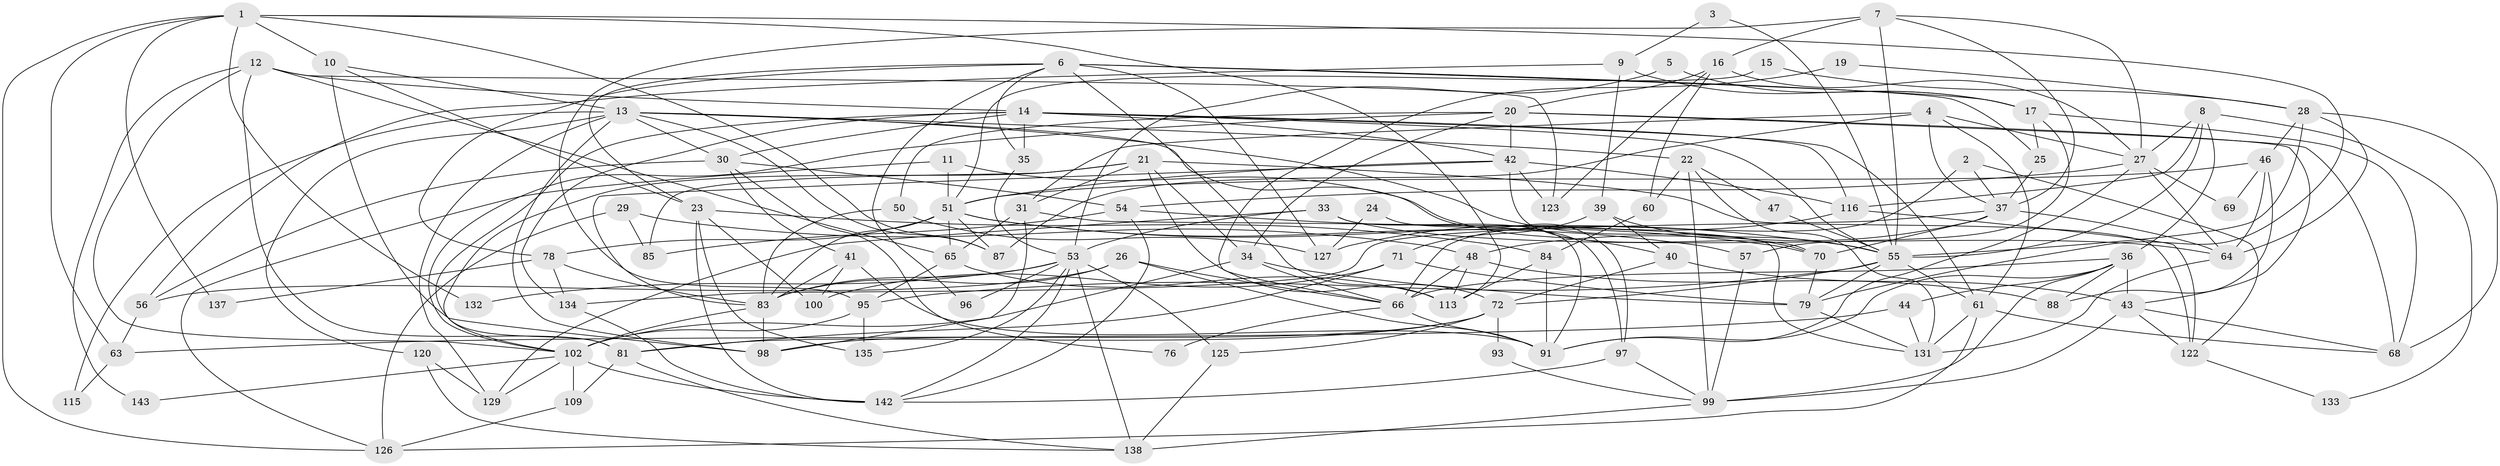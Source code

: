 // original degree distribution, {4: 0.28378378378378377, 3: 0.27702702702702703, 2: 0.12837837837837837, 5: 0.18243243243243243, 7: 0.04054054054054054, 6: 0.06756756756756757, 8: 0.013513513513513514, 10: 0.006756756756756757}
// Generated by graph-tools (version 1.1) at 2025/41/03/06/25 10:41:58]
// undirected, 100 vertices, 240 edges
graph export_dot {
graph [start="1"]
  node [color=gray90,style=filled];
  1 [super="+82"];
  2;
  3;
  4 [super="+45"];
  5;
  6 [super="+52"];
  7 [super="+112"];
  8;
  9;
  10 [super="+121"];
  11;
  12 [super="+73"];
  13 [super="+107"];
  14 [super="+111"];
  15;
  16 [super="+18"];
  17 [super="+104"];
  19;
  20 [super="+49"];
  21;
  22 [super="+145"];
  23 [super="+58"];
  24;
  25;
  26 [super="+38"];
  27 [super="+62"];
  28;
  29;
  30 [super="+32"];
  31 [super="+67"];
  33;
  34 [super="+101"];
  35;
  36 [super="+75"];
  37 [super="+144"];
  39;
  40 [super="+80"];
  41;
  42 [super="+130"];
  43 [super="+77"];
  44;
  46 [super="+59"];
  47;
  48 [super="+86"];
  50;
  51 [super="+119"];
  53 [super="+105"];
  54 [super="+136"];
  55 [super="+118"];
  56;
  57;
  60;
  61 [super="+147"];
  63;
  64 [super="+89"];
  65 [super="+94"];
  66 [super="+90"];
  68 [super="+108"];
  69;
  70;
  71 [super="+141"];
  72 [super="+74"];
  76;
  78 [super="+114"];
  79;
  81 [super="+139"];
  83 [super="+92"];
  84;
  85;
  87;
  88;
  91 [super="+117"];
  93;
  95 [super="+124"];
  96;
  97 [super="+103"];
  98 [super="+128"];
  99 [super="+110"];
  100;
  102 [super="+106"];
  109;
  113;
  115;
  116;
  120;
  122;
  123;
  125;
  126;
  127;
  129;
  131 [super="+148"];
  132;
  133;
  134;
  135;
  137;
  138 [super="+140"];
  142 [super="+146"];
  143;
  1 -- 10;
  1 -- 126;
  1 -- 137;
  1 -- 113;
  1 -- 132;
  1 -- 87;
  1 -- 63;
  1 -- 79;
  2 -- 122;
  2 -- 66;
  2 -- 37;
  3 -- 9;
  3 -- 55;
  4 -- 87;
  4 -- 27;
  4 -- 61;
  4 -- 31;
  4 -- 37;
  5 -- 53;
  5 -- 17;
  6 -- 35;
  6 -- 96;
  6 -- 113;
  6 -- 25;
  6 -- 78;
  6 -- 127;
  6 -- 17;
  6 -- 23;
  7 -- 55 [weight=2];
  7 -- 37;
  7 -- 16;
  7 -- 27;
  7 -- 95;
  8 -- 55;
  8 -- 116;
  8 -- 36;
  8 -- 133;
  8 -- 27;
  9 -- 39;
  9 -- 56;
  9 -- 17;
  10 -- 13;
  10 -- 23;
  10 -- 98;
  11 -- 126;
  11 -- 51;
  11 -- 40;
  12 -- 123;
  12 -- 65;
  12 -- 81;
  12 -- 102;
  12 -- 14;
  12 -- 143;
  13 -- 120;
  13 -- 70;
  13 -- 87;
  13 -- 98;
  13 -- 115;
  13 -- 129;
  13 -- 22;
  13 -- 97;
  13 -- 30;
  14 -- 35;
  14 -- 116;
  14 -- 55;
  14 -- 30;
  14 -- 42;
  14 -- 134;
  14 -- 81;
  14 -- 61;
  15 -- 51;
  15 -- 28;
  16 -- 123;
  16 -- 27;
  16 -- 20;
  16 -- 60;
  17 -- 68;
  17 -- 57;
  17 -- 25;
  19 -- 28;
  19 -- 66;
  20 -- 68;
  20 -- 42;
  20 -- 50;
  20 -- 34;
  20 -- 102;
  20 -- 43;
  21 -- 72;
  21 -- 31;
  21 -- 85;
  21 -- 102;
  21 -- 122;
  21 -- 34;
  22 -- 47;
  22 -- 60;
  22 -- 99;
  22 -- 131;
  23 -- 84;
  23 -- 135;
  23 -- 142;
  23 -- 100;
  24 -- 97;
  24 -- 127;
  25 -- 37;
  26 -- 91;
  26 -- 56;
  26 -- 66;
  26 -- 83;
  27 -- 91;
  27 -- 64;
  27 -- 69;
  27 -- 54;
  28 -- 46;
  28 -- 68;
  28 -- 64;
  28 -- 55;
  29 -- 126;
  29 -- 48;
  29 -- 85;
  30 -- 41;
  30 -- 56;
  30 -- 76;
  30 -- 54;
  31 -- 65;
  31 -- 98;
  31 -- 131;
  33 -- 91;
  33 -- 129;
  33 -- 53;
  33 -- 64;
  34 -- 102;
  34 -- 66;
  34 -- 79;
  35 -- 53;
  36 -- 88;
  36 -- 44;
  36 -- 99;
  36 -- 66;
  36 -- 91;
  36 -- 43;
  37 -- 134;
  37 -- 70;
  37 -- 48;
  37 -- 64;
  39 -- 40;
  39 -- 71;
  39 -- 55;
  40 -- 43;
  40 -- 72;
  41 -- 100;
  41 -- 91;
  41 -- 83;
  42 -- 70;
  42 -- 83;
  42 -- 51;
  42 -- 116;
  42 -- 123;
  43 -- 122;
  43 -- 68;
  43 -- 99;
  44 -- 131;
  44 -- 63;
  46 -- 64;
  46 -- 88;
  46 -- 51;
  46 -- 69;
  47 -- 55;
  48 -- 66;
  48 -- 88;
  48 -- 113;
  50 -- 127;
  50 -- 83;
  51 -- 65;
  51 -- 70;
  51 -- 57;
  51 -- 78;
  51 -- 87;
  51 -- 83;
  53 -- 83;
  53 -- 96;
  53 -- 132;
  53 -- 138;
  53 -- 125;
  53 -- 135;
  53 -- 142;
  54 -- 85;
  54 -- 142;
  54 -- 55;
  55 -- 79;
  55 -- 72;
  55 -- 95;
  55 -- 61;
  56 -- 63;
  57 -- 99;
  60 -- 84;
  61 -- 126;
  61 -- 68;
  61 -- 131;
  63 -- 115;
  64 -- 131;
  65 -- 113;
  65 -- 95;
  66 -- 76;
  66 -- 91 [weight=2];
  70 -- 79;
  71 -- 79;
  71 -- 100;
  71 -- 81;
  72 -- 125;
  72 -- 93;
  72 -- 98;
  72 -- 81;
  78 -- 83;
  78 -- 137;
  78 -- 134;
  79 -- 131;
  81 -- 138;
  81 -- 109;
  83 -- 98;
  83 -- 102;
  84 -- 113;
  84 -- 91;
  93 -- 99;
  95 -- 135;
  95 -- 102;
  97 -- 142;
  97 -- 99;
  99 -- 138;
  102 -- 142;
  102 -- 143 [weight=2];
  102 -- 129;
  102 -- 109;
  109 -- 126;
  116 -- 127;
  116 -- 122;
  120 -- 129;
  120 -- 138;
  122 -- 133;
  125 -- 138;
  134 -- 142;
}
